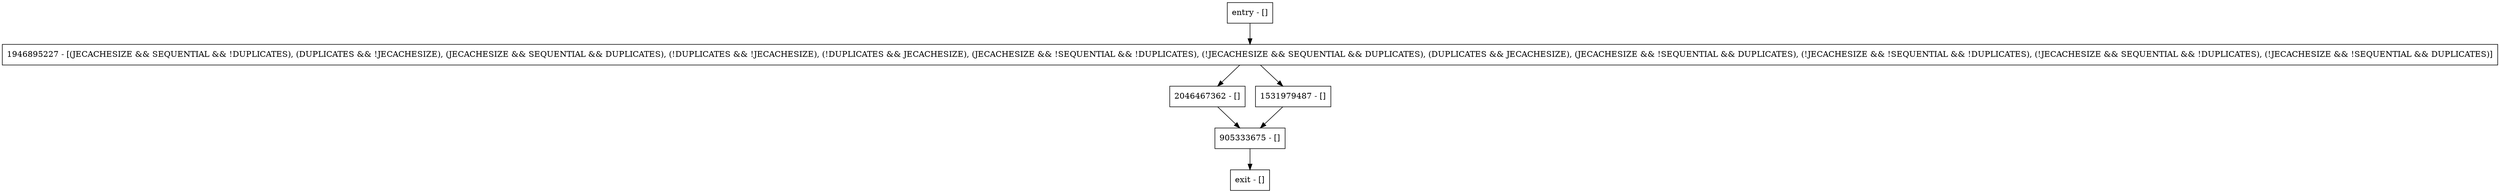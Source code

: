 digraph isExpirationInHours {
node [shape=record];
entry [label="entry - []"];
exit [label="exit - []"];
905333675 [label="905333675 - []"];
2046467362 [label="2046467362 - []"];
1531979487 [label="1531979487 - []"];
1946895227 [label="1946895227 - [(JECACHESIZE && SEQUENTIAL && !DUPLICATES), (DUPLICATES && !JECACHESIZE), (JECACHESIZE && SEQUENTIAL && DUPLICATES), (!DUPLICATES && !JECACHESIZE), (!DUPLICATES && JECACHESIZE), (JECACHESIZE && !SEQUENTIAL && !DUPLICATES), (!JECACHESIZE && SEQUENTIAL && DUPLICATES), (DUPLICATES && JECACHESIZE), (JECACHESIZE && !SEQUENTIAL && DUPLICATES), (!JECACHESIZE && !SEQUENTIAL && !DUPLICATES), (!JECACHESIZE && SEQUENTIAL && !DUPLICATES), (!JECACHESIZE && !SEQUENTIAL && DUPLICATES)]"];
entry;
exit;
entry -> 1946895227;
905333675 -> exit;
2046467362 -> 905333675;
1531979487 -> 905333675;
1946895227 -> 2046467362;
1946895227 -> 1531979487;
}
